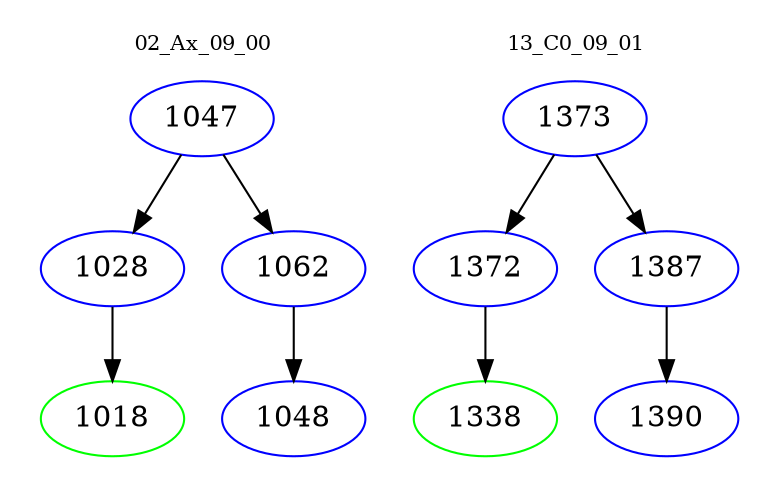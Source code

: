 digraph{
subgraph cluster_0 {
color = white
label = "02_Ax_09_00";
fontsize=10;
T0_1047 [label="1047", color="blue"]
T0_1047 -> T0_1028 [color="black"]
T0_1028 [label="1028", color="blue"]
T0_1028 -> T0_1018 [color="black"]
T0_1018 [label="1018", color="green"]
T0_1047 -> T0_1062 [color="black"]
T0_1062 [label="1062", color="blue"]
T0_1062 -> T0_1048 [color="black"]
T0_1048 [label="1048", color="blue"]
}
subgraph cluster_1 {
color = white
label = "13_C0_09_01";
fontsize=10;
T1_1373 [label="1373", color="blue"]
T1_1373 -> T1_1372 [color="black"]
T1_1372 [label="1372", color="blue"]
T1_1372 -> T1_1338 [color="black"]
T1_1338 [label="1338", color="green"]
T1_1373 -> T1_1387 [color="black"]
T1_1387 [label="1387", color="blue"]
T1_1387 -> T1_1390 [color="black"]
T1_1390 [label="1390", color="blue"]
}
}
